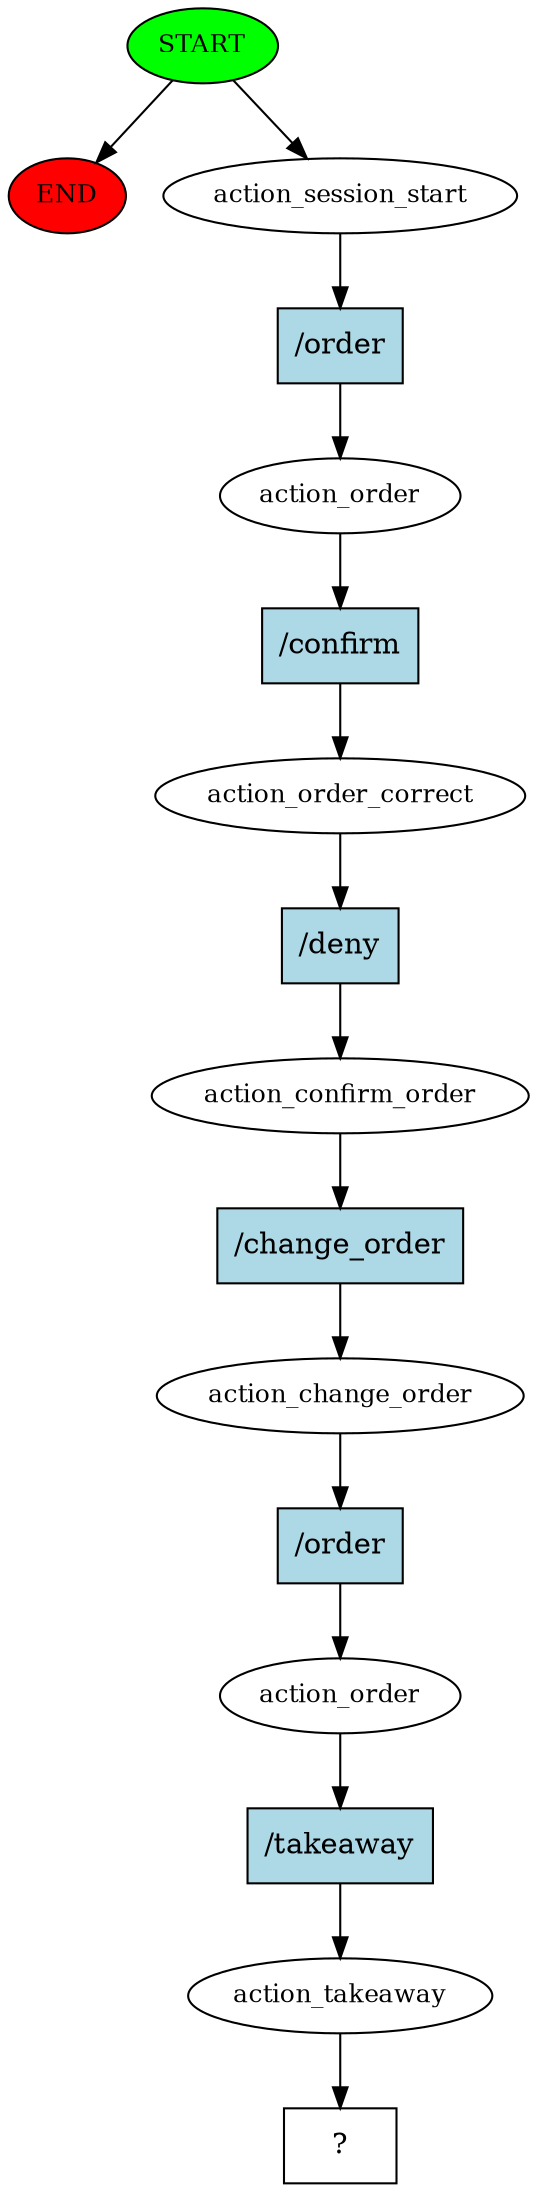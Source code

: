 digraph  {
0 [class="start active", fillcolor=green, fontsize=12, label=START, style=filled];
"-1" [class=end, fillcolor=red, fontsize=12, label=END, style=filled];
1 [class=active, fontsize=12, label=action_session_start];
2 [class=active, fontsize=12, label=action_order];
3 [class=active, fontsize=12, label=action_order_correct];
4 [class=active, fontsize=12, label=action_confirm_order];
5 [class=active, fontsize=12, label=action_change_order];
6 [class=active, fontsize=12, label=action_order];
7 [class=active, fontsize=12, label=action_takeaway];
8 [class="intent dashed active", label="  ?  ", shape=rect];
9 [class="intent active", fillcolor=lightblue, label="/order", shape=rect, style=filled];
10 [class="intent active", fillcolor=lightblue, label="/confirm", shape=rect, style=filled];
11 [class="intent active", fillcolor=lightblue, label="/deny", shape=rect, style=filled];
12 [class="intent active", fillcolor=lightblue, label="/change_order", shape=rect, style=filled];
13 [class="intent active", fillcolor=lightblue, label="/order", shape=rect, style=filled];
14 [class="intent active", fillcolor=lightblue, label="/takeaway", shape=rect, style=filled];
0 -> "-1"  [class="", key=NONE, label=""];
0 -> 1  [class=active, key=NONE, label=""];
1 -> 9  [class=active, key=0];
2 -> 10  [class=active, key=0];
3 -> 11  [class=active, key=0];
4 -> 12  [class=active, key=0];
5 -> 13  [class=active, key=0];
6 -> 14  [class=active, key=0];
7 -> 8  [class=active, key=NONE, label=""];
9 -> 2  [class=active, key=0];
10 -> 3  [class=active, key=0];
11 -> 4  [class=active, key=0];
12 -> 5  [class=active, key=0];
13 -> 6  [class=active, key=0];
14 -> 7  [class=active, key=0];
}
